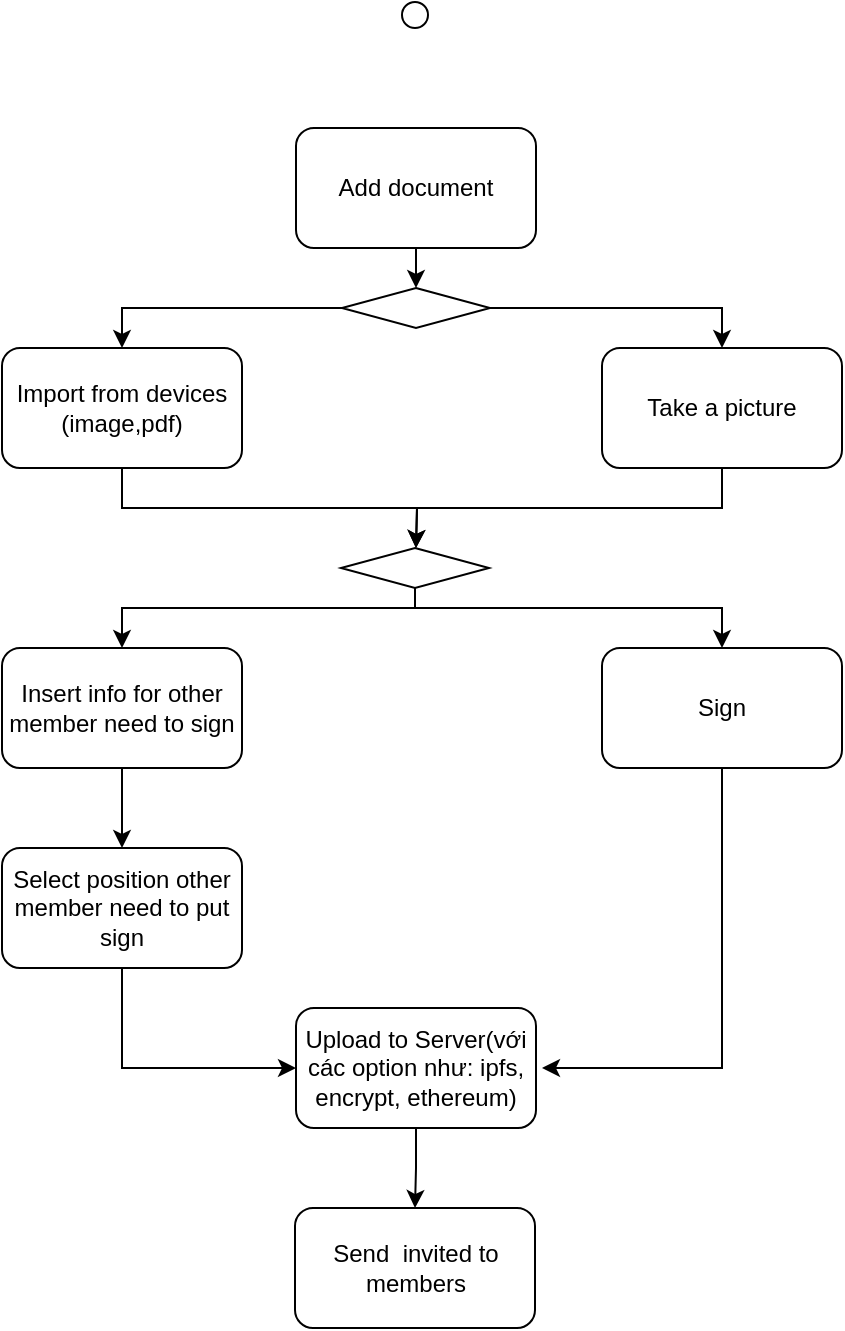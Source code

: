 <mxfile version="12.0.0" type="github" pages="1"><diagram id="isj3gUSeHn2DradgVipk" name="Page-1"><mxGraphModel dx="1186" dy="513" grid="1" gridSize="10" guides="1" tooltips="1" connect="1" arrows="1" fold="1" page="1" pageScale="1" pageWidth="827" pageHeight="1169" math="0" shadow="0"><root><mxCell id="0"/><mxCell id="1" parent="0"/><mxCell id="NIqjMqYWKhfCY5PcoyBx-3" value="" style="ellipse;whiteSpace=wrap;html=1;aspect=fixed;" parent="1" vertex="1"><mxGeometry x="330" y="57" width="13" height="13" as="geometry"/></mxCell><mxCell id="NIqjMqYWKhfCY5PcoyBx-8" style="edgeStyle=orthogonalEdgeStyle;rounded=0;orthogonalLoop=1;jettySize=auto;html=1;exitX=0.5;exitY=1;exitDx=0;exitDy=0;entryX=0.5;entryY=0;entryDx=0;entryDy=0;" parent="1" source="NIqjMqYWKhfCY5PcoyBx-6" target="NIqjMqYWKhfCY5PcoyBx-7" edge="1"><mxGeometry relative="1" as="geometry"/></mxCell><mxCell id="NIqjMqYWKhfCY5PcoyBx-6" value="Add document" style="rounded=1;whiteSpace=wrap;html=1;" parent="1" vertex="1"><mxGeometry x="277" y="120" width="120" height="60" as="geometry"/></mxCell><mxCell id="NIqjMqYWKhfCY5PcoyBx-11" style="edgeStyle=orthogonalEdgeStyle;rounded=0;orthogonalLoop=1;jettySize=auto;html=1;exitX=0;exitY=0.5;exitDx=0;exitDy=0;entryX=0.5;entryY=0;entryDx=0;entryDy=0;" parent="1" source="NIqjMqYWKhfCY5PcoyBx-7" target="NIqjMqYWKhfCY5PcoyBx-10" edge="1"><mxGeometry relative="1" as="geometry"/></mxCell><mxCell id="NIqjMqYWKhfCY5PcoyBx-13" style="edgeStyle=orthogonalEdgeStyle;rounded=0;orthogonalLoop=1;jettySize=auto;html=1;exitX=1;exitY=0.5;exitDx=0;exitDy=0;entryX=0.5;entryY=0;entryDx=0;entryDy=0;" parent="1" source="NIqjMqYWKhfCY5PcoyBx-7" target="NIqjMqYWKhfCY5PcoyBx-12" edge="1"><mxGeometry relative="1" as="geometry"/></mxCell><mxCell id="NIqjMqYWKhfCY5PcoyBx-7" value="" style="rhombus;whiteSpace=wrap;html=1;" parent="1" vertex="1"><mxGeometry x="300" y="200" width="74" height="20" as="geometry"/></mxCell><mxCell id="NIqjMqYWKhfCY5PcoyBx-15" style="edgeStyle=orthogonalEdgeStyle;rounded=0;orthogonalLoop=1;jettySize=auto;html=1;exitX=0.5;exitY=1;exitDx=0;exitDy=0;entryX=0.5;entryY=0;entryDx=0;entryDy=0;" parent="1" source="NIqjMqYWKhfCY5PcoyBx-10" edge="1"><mxGeometry relative="1" as="geometry"><mxPoint x="337" y="330" as="targetPoint"/></mxGeometry></mxCell><mxCell id="NIqjMqYWKhfCY5PcoyBx-10" value="Import from devices&lt;br&gt;(image,pdf)" style="rounded=1;whiteSpace=wrap;html=1;" parent="1" vertex="1"><mxGeometry x="130" y="230" width="120" height="60" as="geometry"/></mxCell><mxCell id="NIqjMqYWKhfCY5PcoyBx-16" style="edgeStyle=orthogonalEdgeStyle;rounded=0;orthogonalLoop=1;jettySize=auto;html=1;exitX=0.5;exitY=1;exitDx=0;exitDy=0;entryX=0.5;entryY=0;entryDx=0;entryDy=0;" parent="1" source="NIqjMqYWKhfCY5PcoyBx-12" edge="1"><mxGeometry relative="1" as="geometry"><mxPoint x="337" y="330" as="targetPoint"/></mxGeometry></mxCell><mxCell id="NIqjMqYWKhfCY5PcoyBx-12" value="Take a picture" style="rounded=1;whiteSpace=wrap;html=1;" parent="1" vertex="1"><mxGeometry x="430" y="230" width="120" height="60" as="geometry"/></mxCell><mxCell id="NIqjMqYWKhfCY5PcoyBx-20" style="edgeStyle=orthogonalEdgeStyle;rounded=0;orthogonalLoop=1;jettySize=auto;html=1;exitX=0.5;exitY=1;exitDx=0;exitDy=0;entryX=0.5;entryY=0;entryDx=0;entryDy=0;" parent="1" source="NIqjMqYWKhfCY5PcoyBx-17" target="NIqjMqYWKhfCY5PcoyBx-18" edge="1"><mxGeometry relative="1" as="geometry"><Array as="points"><mxPoint x="337" y="360"/><mxPoint x="190" y="360"/></Array></mxGeometry></mxCell><mxCell id="NIqjMqYWKhfCY5PcoyBx-24" style="edgeStyle=orthogonalEdgeStyle;rounded=0;orthogonalLoop=1;jettySize=auto;html=1;exitX=0.5;exitY=1;exitDx=0;exitDy=0;" parent="1" source="NIqjMqYWKhfCY5PcoyBx-17" target="NIqjMqYWKhfCY5PcoyBx-23" edge="1"><mxGeometry relative="1" as="geometry"><Array as="points"><mxPoint x="337" y="360"/><mxPoint x="490" y="360"/></Array></mxGeometry></mxCell><mxCell id="NIqjMqYWKhfCY5PcoyBx-17" value="" style="rhombus;whiteSpace=wrap;html=1;" parent="1" vertex="1"><mxGeometry x="299.5" y="330" width="74" height="20" as="geometry"/></mxCell><mxCell id="NIqjMqYWKhfCY5PcoyBx-30" style="edgeStyle=orthogonalEdgeStyle;rounded=0;orthogonalLoop=1;jettySize=auto;html=1;exitX=0.5;exitY=1;exitDx=0;exitDy=0;entryX=0.5;entryY=0;entryDx=0;entryDy=0;" parent="1" source="NIqjMqYWKhfCY5PcoyBx-18" target="NIqjMqYWKhfCY5PcoyBx-29" edge="1"><mxGeometry relative="1" as="geometry"/></mxCell><mxCell id="NIqjMqYWKhfCY5PcoyBx-18" value="Insert info for other member need to sign" style="rounded=1;whiteSpace=wrap;html=1;" parent="1" vertex="1"><mxGeometry x="130" y="380" width="120" height="60" as="geometry"/></mxCell><mxCell id="NIqjMqYWKhfCY5PcoyBx-28" style="edgeStyle=orthogonalEdgeStyle;rounded=0;orthogonalLoop=1;jettySize=auto;html=1;exitX=0.5;exitY=1;exitDx=0;exitDy=0;" parent="1" source="NIqjMqYWKhfCY5PcoyBx-23" edge="1"><mxGeometry relative="1" as="geometry"><mxPoint x="400" y="590" as="targetPoint"/><Array as="points"><mxPoint x="490" y="590"/></Array></mxGeometry></mxCell><mxCell id="NIqjMqYWKhfCY5PcoyBx-23" value="Sign" style="rounded=1;whiteSpace=wrap;html=1;" parent="1" vertex="1"><mxGeometry x="430" y="380" width="120" height="60" as="geometry"/></mxCell><mxCell id="NIqjMqYWKhfCY5PcoyBx-33" style="edgeStyle=orthogonalEdgeStyle;rounded=0;orthogonalLoop=1;jettySize=auto;html=1;exitX=0.5;exitY=1;exitDx=0;exitDy=0;entryX=0.5;entryY=0;entryDx=0;entryDy=0;" parent="1" source="NIqjMqYWKhfCY5PcoyBx-25" target="NIqjMqYWKhfCY5PcoyBx-32" edge="1"><mxGeometry relative="1" as="geometry"><mxPoint x="337" y="650" as="targetPoint"/></mxGeometry></mxCell><mxCell id="NIqjMqYWKhfCY5PcoyBx-25" value="Upload to Server(với các option như: ipfs, encrypt, ethereum)" style="rounded=1;whiteSpace=wrap;html=1;" parent="1" vertex="1"><mxGeometry x="277" y="560" width="120" height="60" as="geometry"/></mxCell><mxCell id="NIqjMqYWKhfCY5PcoyBx-31" style="edgeStyle=orthogonalEdgeStyle;rounded=0;orthogonalLoop=1;jettySize=auto;html=1;exitX=0.5;exitY=1;exitDx=0;exitDy=0;entryX=0;entryY=0.5;entryDx=0;entryDy=0;" parent="1" source="NIqjMqYWKhfCY5PcoyBx-29" target="NIqjMqYWKhfCY5PcoyBx-25" edge="1"><mxGeometry relative="1" as="geometry"/></mxCell><mxCell id="NIqjMqYWKhfCY5PcoyBx-29" value="Select position other member need to put sign" style="rounded=1;whiteSpace=wrap;html=1;" parent="1" vertex="1"><mxGeometry x="130" y="480" width="120" height="60" as="geometry"/></mxCell><mxCell id="NIqjMqYWKhfCY5PcoyBx-32" value="Send&amp;nbsp; invited to members" style="rounded=1;whiteSpace=wrap;html=1;" parent="1" vertex="1"><mxGeometry x="276.5" y="660" width="120" height="60" as="geometry"/></mxCell></root></mxGraphModel></diagram></mxfile>